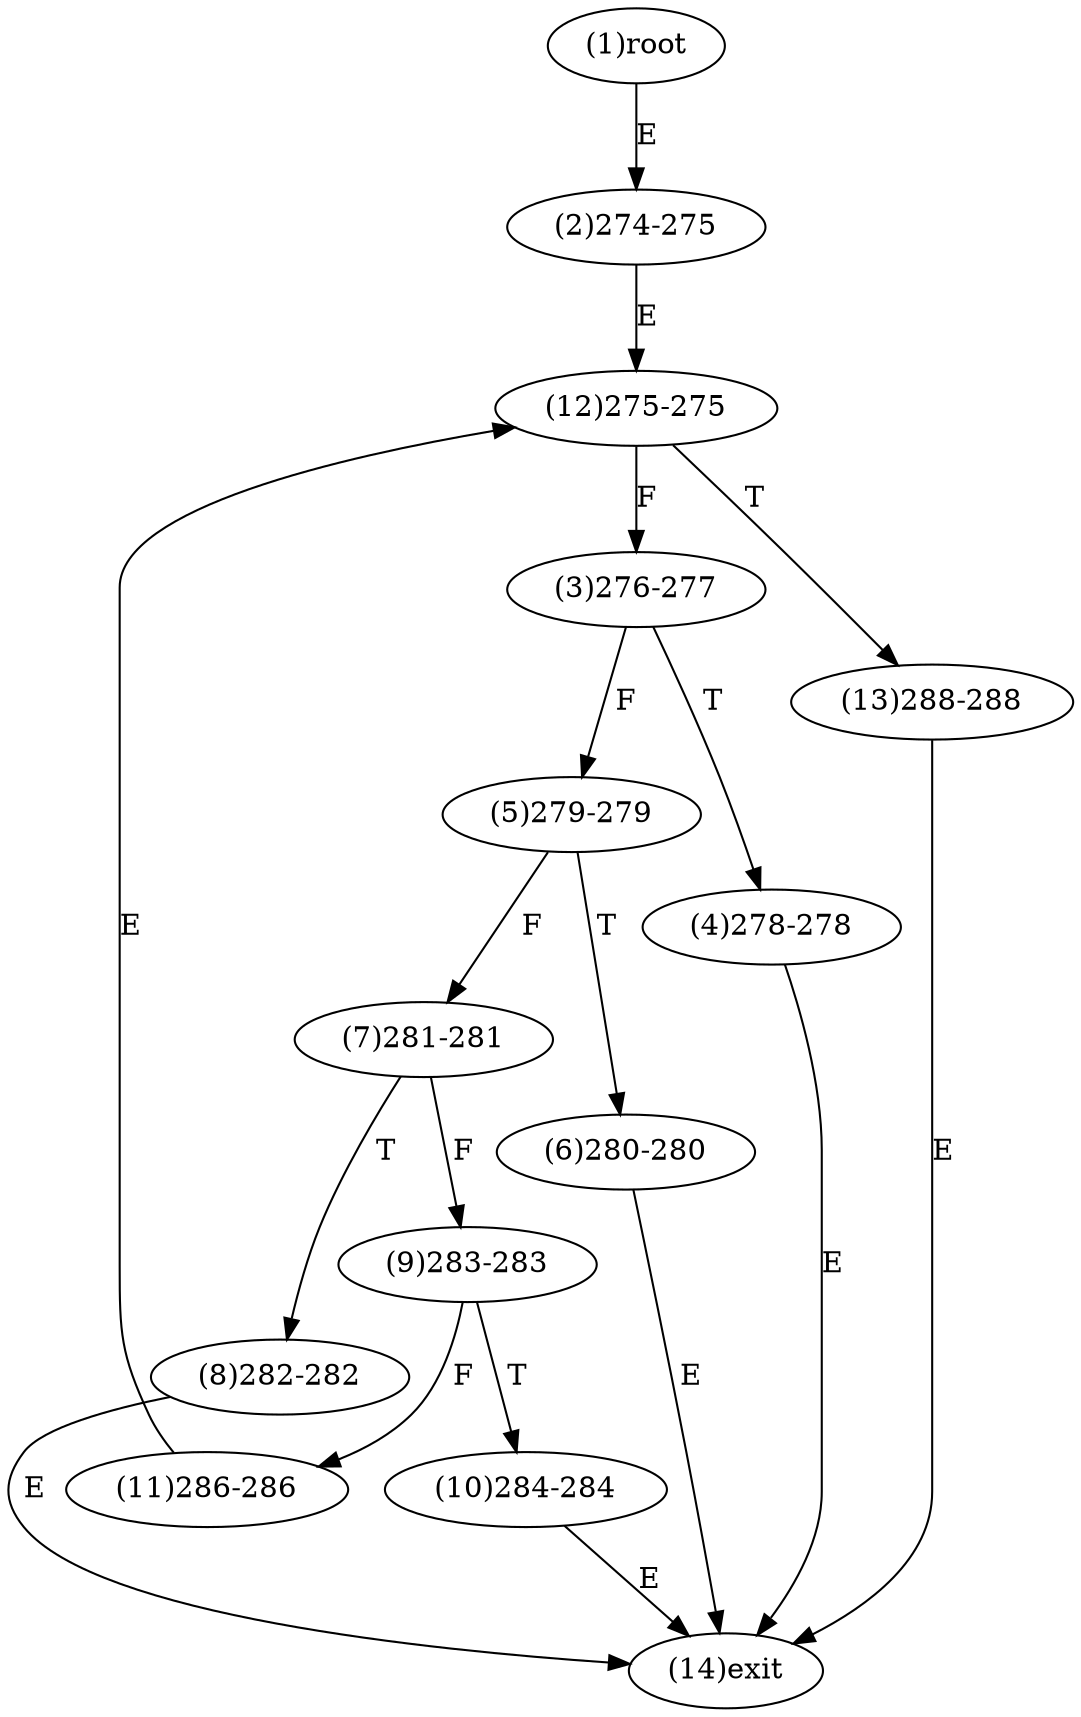 digraph "" { 
1[ label="(1)root"];
2[ label="(2)274-275"];
3[ label="(3)276-277"];
4[ label="(4)278-278"];
5[ label="(5)279-279"];
6[ label="(6)280-280"];
7[ label="(7)281-281"];
8[ label="(8)282-282"];
9[ label="(9)283-283"];
10[ label="(10)284-284"];
11[ label="(11)286-286"];
12[ label="(12)275-275"];
13[ label="(13)288-288"];
14[ label="(14)exit"];
1->2[ label="E"];
2->12[ label="E"];
3->5[ label="F"];
3->4[ label="T"];
4->14[ label="E"];
5->7[ label="F"];
5->6[ label="T"];
6->14[ label="E"];
7->9[ label="F"];
7->8[ label="T"];
8->14[ label="E"];
9->11[ label="F"];
9->10[ label="T"];
10->14[ label="E"];
11->12[ label="E"];
12->3[ label="F"];
12->13[ label="T"];
13->14[ label="E"];
}